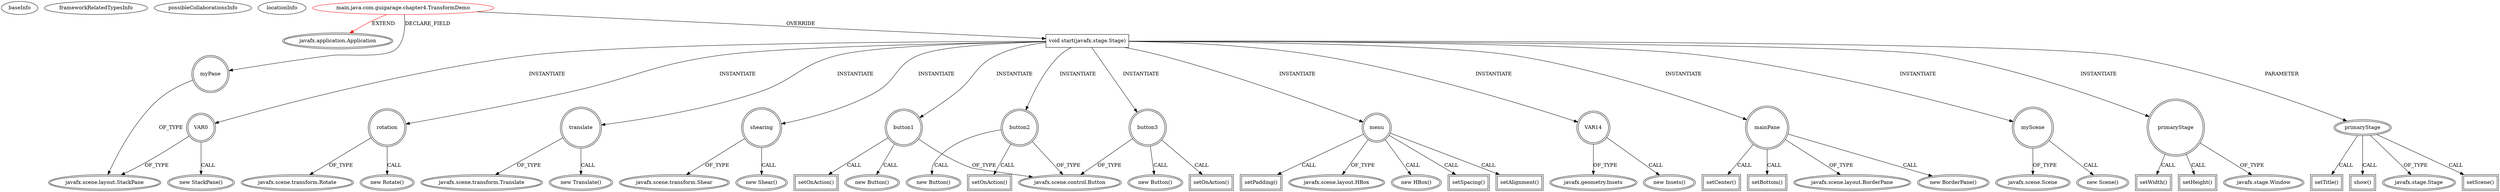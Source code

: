 digraph {
baseInfo[graphId=2857,category="extension_graph",isAnonymous=false,possibleRelation=false]
frameworkRelatedTypesInfo[0="javafx.application.Application"]
possibleCollaborationsInfo[]
locationInfo[projectName="guigarage-mastering-javafx-controls",filePath="/guigarage-mastering-javafx-controls/mastering-javafx-controls-master/src/main/java/com/guigarage/chapter4/TransformDemo.java",contextSignature="TransformDemo",graphId="2857"]
0[label="main.java.com.guigarage.chapter4.TransformDemo",vertexType="ROOT_CLIENT_CLASS_DECLARATION",isFrameworkType=false,color=red]
1[label="javafx.application.Application",vertexType="FRAMEWORK_CLASS_TYPE",isFrameworkType=true,peripheries=2]
2[label="myPane",vertexType="FIELD_DECLARATION",isFrameworkType=true,peripheries=2,shape=circle]
3[label="javafx.scene.layout.StackPane",vertexType="FRAMEWORK_CLASS_TYPE",isFrameworkType=true,peripheries=2]
4[label="void start(javafx.stage.Stage)",vertexType="OVERRIDING_METHOD_DECLARATION",isFrameworkType=false,shape=box]
5[label="primaryStage",vertexType="PARAMETER_DECLARATION",isFrameworkType=true,peripheries=2]
6[label="javafx.stage.Stage",vertexType="FRAMEWORK_CLASS_TYPE",isFrameworkType=true,peripheries=2]
8[label="VAR0",vertexType="VARIABLE_EXPRESION",isFrameworkType=true,peripheries=2,shape=circle]
7[label="new StackPane()",vertexType="CONSTRUCTOR_CALL",isFrameworkType=true,peripheries=2]
11[label="rotation",vertexType="VARIABLE_EXPRESION",isFrameworkType=true,peripheries=2,shape=circle]
12[label="javafx.scene.transform.Rotate",vertexType="FRAMEWORK_CLASS_TYPE",isFrameworkType=true,peripheries=2]
10[label="new Rotate()",vertexType="CONSTRUCTOR_CALL",isFrameworkType=true,peripheries=2]
14[label="translate",vertexType="VARIABLE_EXPRESION",isFrameworkType=true,peripheries=2,shape=circle]
15[label="javafx.scene.transform.Translate",vertexType="FRAMEWORK_CLASS_TYPE",isFrameworkType=true,peripheries=2]
13[label="new Translate()",vertexType="CONSTRUCTOR_CALL",isFrameworkType=true,peripheries=2]
17[label="shearing",vertexType="VARIABLE_EXPRESION",isFrameworkType=true,peripheries=2,shape=circle]
18[label="javafx.scene.transform.Shear",vertexType="FRAMEWORK_CLASS_TYPE",isFrameworkType=true,peripheries=2]
16[label="new Shear()",vertexType="CONSTRUCTOR_CALL",isFrameworkType=true,peripheries=2]
20[label="button1",vertexType="VARIABLE_EXPRESION",isFrameworkType=true,peripheries=2,shape=circle]
21[label="javafx.scene.control.Button",vertexType="FRAMEWORK_CLASS_TYPE",isFrameworkType=true,peripheries=2]
19[label="new Button()",vertexType="CONSTRUCTOR_CALL",isFrameworkType=true,peripheries=2]
23[label="setOnAction()",vertexType="INSIDE_CALL",isFrameworkType=true,peripheries=2,shape=box]
25[label="button2",vertexType="VARIABLE_EXPRESION",isFrameworkType=true,peripheries=2,shape=circle]
24[label="new Button()",vertexType="CONSTRUCTOR_CALL",isFrameworkType=true,peripheries=2]
28[label="setOnAction()",vertexType="INSIDE_CALL",isFrameworkType=true,peripheries=2,shape=box]
30[label="button3",vertexType="VARIABLE_EXPRESION",isFrameworkType=true,peripheries=2,shape=circle]
29[label="new Button()",vertexType="CONSTRUCTOR_CALL",isFrameworkType=true,peripheries=2]
33[label="setOnAction()",vertexType="INSIDE_CALL",isFrameworkType=true,peripheries=2,shape=box]
35[label="menu",vertexType="VARIABLE_EXPRESION",isFrameworkType=true,peripheries=2,shape=circle]
36[label="javafx.scene.layout.HBox",vertexType="FRAMEWORK_CLASS_TYPE",isFrameworkType=true,peripheries=2]
34[label="new HBox()",vertexType="CONSTRUCTOR_CALL",isFrameworkType=true,peripheries=2]
38[label="setSpacing()",vertexType="INSIDE_CALL",isFrameworkType=true,peripheries=2,shape=box]
40[label="setAlignment()",vertexType="INSIDE_CALL",isFrameworkType=true,peripheries=2,shape=box]
42[label="setPadding()",vertexType="INSIDE_CALL",isFrameworkType=true,peripheries=2,shape=box]
44[label="VAR14",vertexType="VARIABLE_EXPRESION",isFrameworkType=true,peripheries=2,shape=circle]
45[label="javafx.geometry.Insets",vertexType="FRAMEWORK_CLASS_TYPE",isFrameworkType=true,peripheries=2]
43[label="new Insets()",vertexType="CONSTRUCTOR_CALL",isFrameworkType=true,peripheries=2]
47[label="mainPane",vertexType="VARIABLE_EXPRESION",isFrameworkType=true,peripheries=2,shape=circle]
48[label="javafx.scene.layout.BorderPane",vertexType="FRAMEWORK_CLASS_TYPE",isFrameworkType=true,peripheries=2]
46[label="new BorderPane()",vertexType="CONSTRUCTOR_CALL",isFrameworkType=true,peripheries=2]
50[label="setCenter()",vertexType="INSIDE_CALL",isFrameworkType=true,peripheries=2,shape=box]
52[label="setBottom()",vertexType="INSIDE_CALL",isFrameworkType=true,peripheries=2,shape=box]
54[label="myScene",vertexType="VARIABLE_EXPRESION",isFrameworkType=true,peripheries=2,shape=circle]
55[label="javafx.scene.Scene",vertexType="FRAMEWORK_CLASS_TYPE",isFrameworkType=true,peripheries=2]
53[label="new Scene()",vertexType="CONSTRUCTOR_CALL",isFrameworkType=true,peripheries=2]
57[label="setScene()",vertexType="INSIDE_CALL",isFrameworkType=true,peripheries=2,shape=box]
59[label="setTitle()",vertexType="INSIDE_CALL",isFrameworkType=true,peripheries=2,shape=box]
60[label="primaryStage",vertexType="VARIABLE_EXPRESION",isFrameworkType=true,peripheries=2,shape=circle]
62[label="javafx.stage.Window",vertexType="FRAMEWORK_CLASS_TYPE",isFrameworkType=true,peripheries=2]
61[label="setWidth()",vertexType="INSIDE_CALL",isFrameworkType=true,peripheries=2,shape=box]
64[label="setHeight()",vertexType="INSIDE_CALL",isFrameworkType=true,peripheries=2,shape=box]
66[label="show()",vertexType="INSIDE_CALL",isFrameworkType=true,peripheries=2,shape=box]
0->1[label="EXTEND",color=red]
0->2[label="DECLARE_FIELD"]
2->3[label="OF_TYPE"]
0->4[label="OVERRIDE"]
5->6[label="OF_TYPE"]
4->5[label="PARAMETER"]
4->8[label="INSTANTIATE"]
8->3[label="OF_TYPE"]
8->7[label="CALL"]
4->11[label="INSTANTIATE"]
11->12[label="OF_TYPE"]
11->10[label="CALL"]
4->14[label="INSTANTIATE"]
14->15[label="OF_TYPE"]
14->13[label="CALL"]
4->17[label="INSTANTIATE"]
17->18[label="OF_TYPE"]
17->16[label="CALL"]
4->20[label="INSTANTIATE"]
20->21[label="OF_TYPE"]
20->19[label="CALL"]
20->23[label="CALL"]
4->25[label="INSTANTIATE"]
25->21[label="OF_TYPE"]
25->24[label="CALL"]
25->28[label="CALL"]
4->30[label="INSTANTIATE"]
30->21[label="OF_TYPE"]
30->29[label="CALL"]
30->33[label="CALL"]
4->35[label="INSTANTIATE"]
35->36[label="OF_TYPE"]
35->34[label="CALL"]
35->38[label="CALL"]
35->40[label="CALL"]
35->42[label="CALL"]
4->44[label="INSTANTIATE"]
44->45[label="OF_TYPE"]
44->43[label="CALL"]
4->47[label="INSTANTIATE"]
47->48[label="OF_TYPE"]
47->46[label="CALL"]
47->50[label="CALL"]
47->52[label="CALL"]
4->54[label="INSTANTIATE"]
54->55[label="OF_TYPE"]
54->53[label="CALL"]
5->57[label="CALL"]
5->59[label="CALL"]
4->60[label="INSTANTIATE"]
60->62[label="OF_TYPE"]
60->61[label="CALL"]
60->64[label="CALL"]
5->66[label="CALL"]
}
